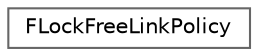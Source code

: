 digraph "Graphical Class Hierarchy"
{
 // INTERACTIVE_SVG=YES
 // LATEX_PDF_SIZE
  bgcolor="transparent";
  edge [fontname=Helvetica,fontsize=10,labelfontname=Helvetica,labelfontsize=10];
  node [fontname=Helvetica,fontsize=10,shape=box,height=0.2,width=0.4];
  rankdir="LR";
  Node0 [id="Node000000",label="FLockFreeLinkPolicy",height=0.2,width=0.4,color="grey40", fillcolor="white", style="filled",URL="$d8/dc2/structFLockFreeLinkPolicy.html",tooltip=" "];
}
